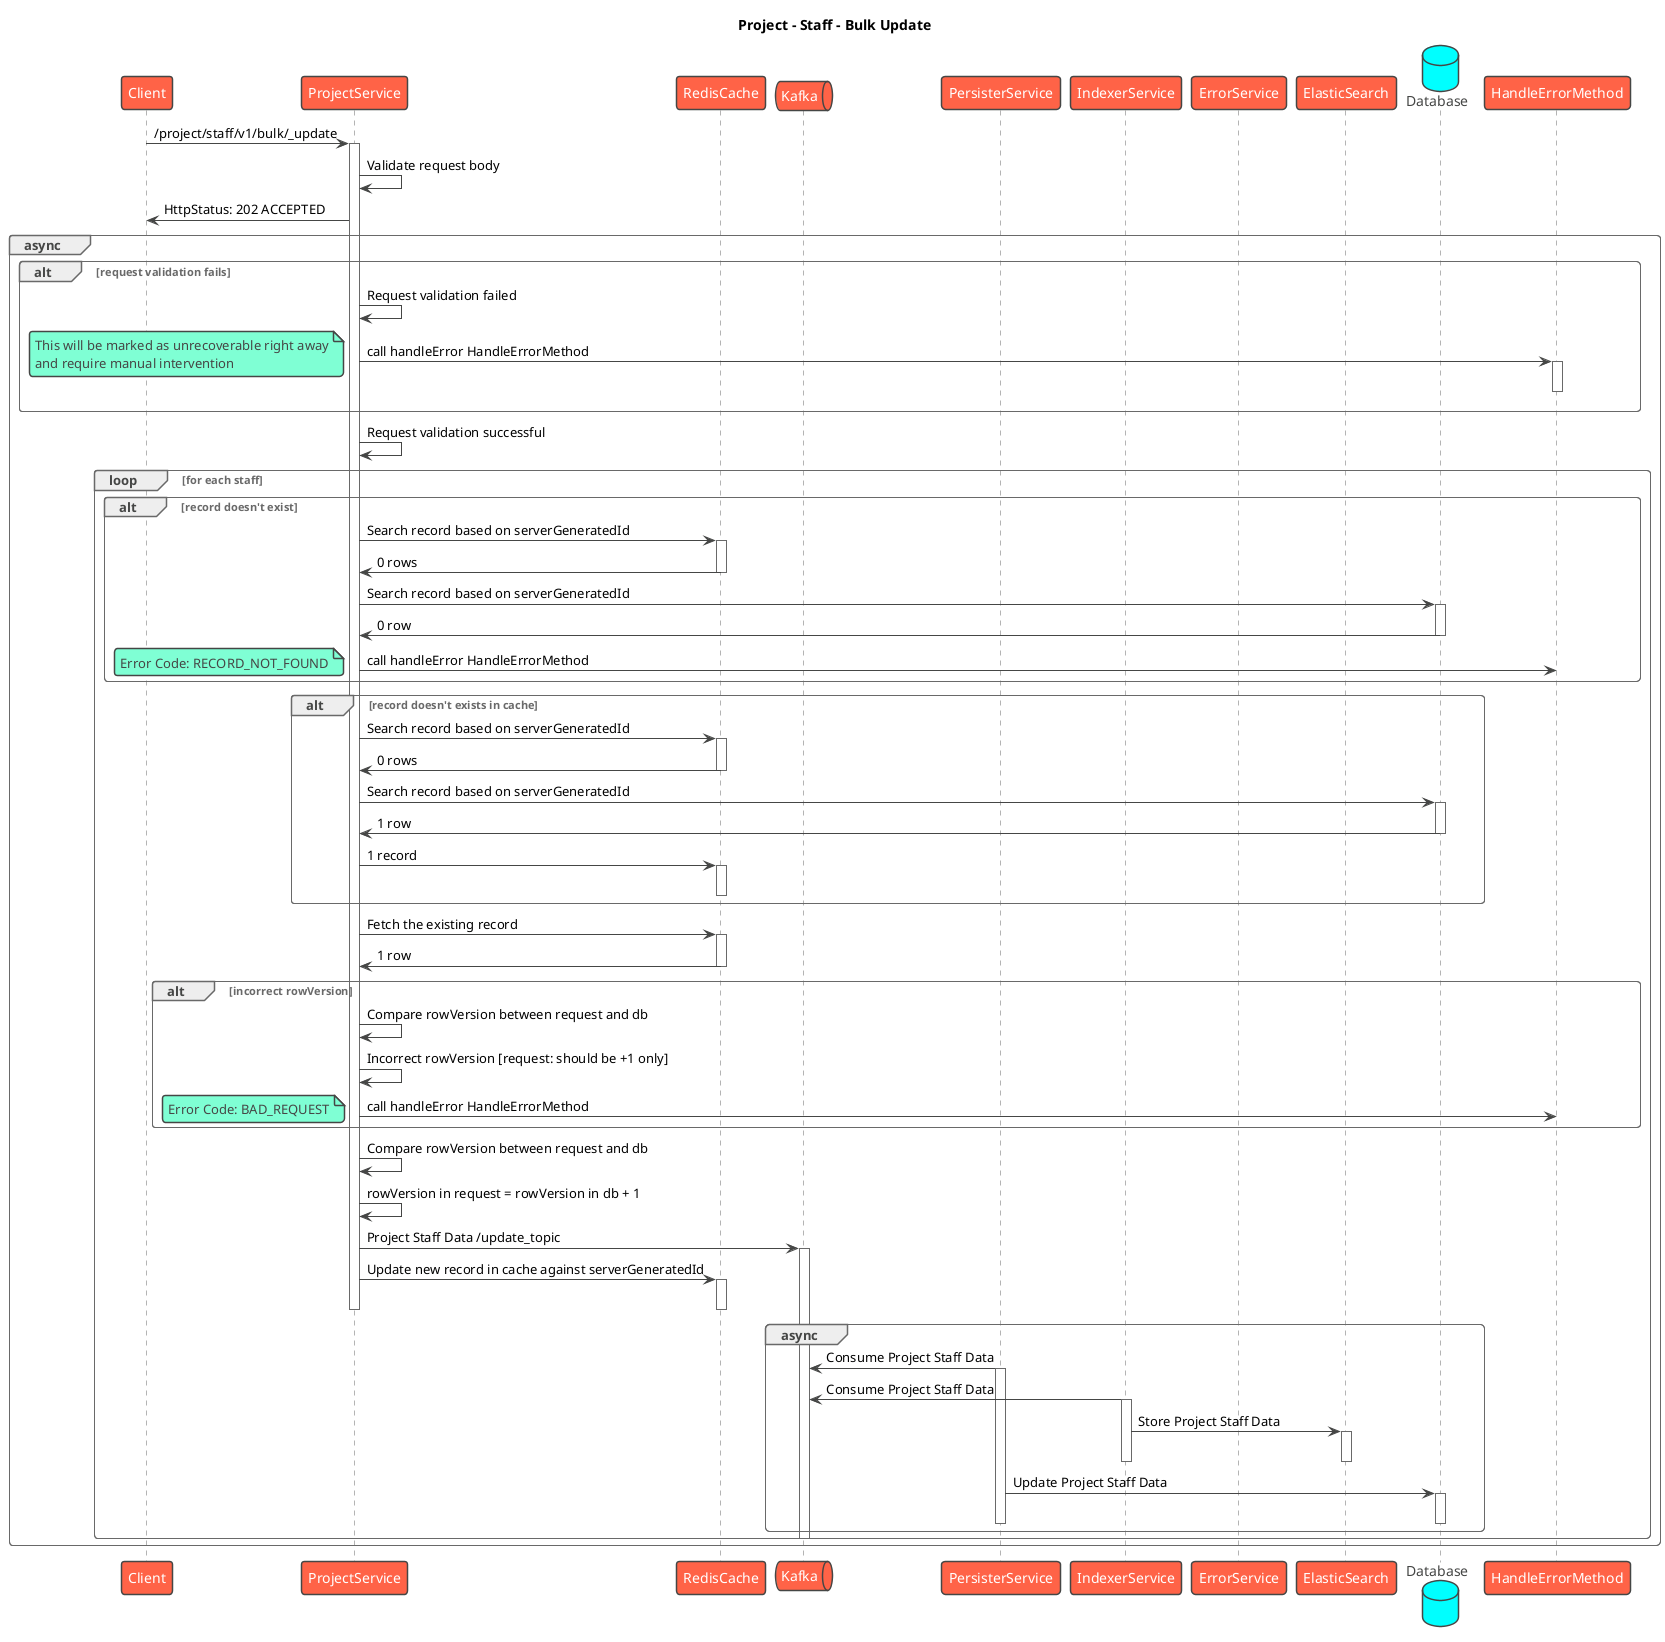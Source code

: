 @startuml
title Project - Staff - Bulk Update
!theme vibrant
participant Client as c
participant ProjectService as s
participant RedisCache as rc
queue Kafka as k
participant PersisterService as prs
participant IndexerService as idx
participant ErrorService as es
participant ElasticSearch as el
database Database as db
participant HandleErrorMethod as he
c -> s : /project/staff/v1/bulk/_update
activate s
s -> s: Validate request body
s -> c: HttpStatus: 202 ACCEPTED
group async
alt request validation fails
   s -> s: Request validation failed
   s -> he: call handleError HandleErrorMethod
       activate he
       deactivate he
       note left
           This will be marked as unrecoverable right away
           and require manual intervention
       end note

end
s -> s: Request validation successful
loop for each staff
alt record doesn't exist
    s -> rc: Search record based on serverGeneratedId
    activate rc
    rc -> s: 0 rows
    deactivate rc
    s -> db: Search record based on serverGeneratedId
    activate db
    db -> s: 0 row
    deactivate db
    s -> he: call handleError HandleErrorMethod
    note left
      Error Code: RECORD_NOT_FOUND
    end note
end
alt record doesn't exists in cache
    s -> rc: Search record based on serverGeneratedId
    activate rc
    rc -> s: 0 rows
    deactivate rc
    s -> db: Search record based on serverGeneratedId
    activate db
    db -> s: 1 row
    deactivate db
    s -> rc: 1 record
    activate rc
    deactivate rc
end
s -> rc: Fetch the existing record
activate rc
rc -> s: 1 row
deactivate rc
alt incorrect rowVersion
    s -> s: Compare rowVersion between request and db
    s -> s: Incorrect rowVersion [request: should be +1 only]
    s -> he: call handleError HandleErrorMethod
    note left
      Error Code: BAD_REQUEST
    end note
end
s -> s: Compare rowVersion between request and db
s -> s: rowVersion in request = rowVersion in db + 1
s -> k: Project Staff Data /update_topic
activate k
s -> rc: Update new record in cache against serverGeneratedId
activate rc
deactivate rc
deactivate s
group async
    prs -> k: Consume Project Staff Data
    activate prs
    idx -> k: Consume Project Staff Data
    activate idx
    idx -> el: Store Project Staff Data
    activate el
    deactivate el
    deactivate idx
    prs -> db: Update Project Staff Data
    activate db
    deactivate db
    deactivate prs
end
deactivate k
end
end
@enduml